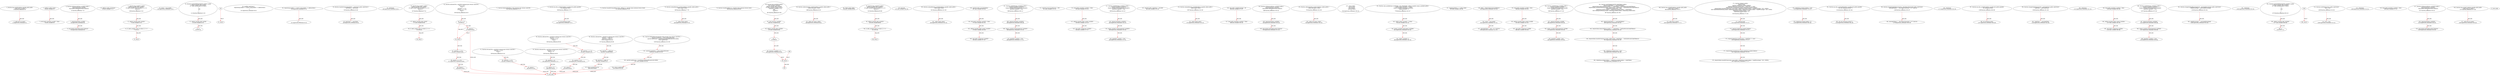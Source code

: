 digraph  {
13 [label="2_ function bug_unchk3(address payable addr) public\n      {addr.send (42 ether); }\n13-function_definition-3-4", method="bug_unchk3(address payable addr)", type_label=function_definition];
21 [label="3_ addr.send (42 ether);\n21-expression_statement-4-4", method="bug_unchk3(address payable addr)", type_label=expression_statement];
29 [label="4_ address public owner;\n29-new_variable-5-5", method="", type_label=new_variable];
34 [label="5_ bool public payedOut_unchk9 = false;\n34-new_variable-6-6", method="", type_label=new_variable];
41 [label="6_ function withdrawLeftOver_unchk9() public {\n        require(payedOut_unchk9);\n        msg.sender.send(address(this).balance);\n    }\n41-function_definition-7-10", method="withdrawLeftOver_unchk9()", type_label=function_definition];
45 [label="7_ require(payedOut_unchk9);\n45-expression_statement-8-8", method="withdrawLeftOver_unchk9()", type_label=expression_statement];
50 [label="8_ msg.sender.send(address(this).balance);\n50-expression_statement-9-9", method="withdrawLeftOver_unchk9()", type_label=expression_statement];
63 [label="10_ address public newOwner;\n63-new_variable-11-11", method="", type_label=new_variable];
68 [label="11_ function bug_unchk31() public{\naddress payable addr_unchk31;\nif (!addr_unchk31.send (10 ether) || 1==1)\n	{revert();}\n}\n68-function_definition-12-16", method="bug_unchk31()", type_label=function_definition];
72 [label="12_ address payable addr_unchk31;\n72-new_variable-13-13", method="bug_unchk31()", type_label=new_variable];
77 [label="13_ if_!addr_unchk31.send (10 ether) || 1==1\n77-if-14-15", method="bug_unchk31()", type_label=if];
1463 [label="13_ end_if", method="bug_unchk31()", type_label=end_if];
105 [label="18_ owner = msg.sender;\n105-expression_statement-19-19", method="", type_label=expression_statement];
111 [label="20_ function UncheckedExternalCall_unchk4 () public\n{  address payable addr_unchk4;\n   if (! addr_unchk4.send (42 ether))  \n      { \n      }\n	else\n      { \n      }\n}\n111-function_definition-21-29", method="UncheckedExternalCall_unchk4()", type_label=function_definition];
115 [label="21_ address payable addr_unchk4;\n115-new_variable-22-22", method="UncheckedExternalCall_unchk4()", type_label=new_variable];
120 [label="22_ if\n120-if-23-28", method="UncheckedExternalCall_unchk4()", type_label=if];
1506 [label="22_ end_if", method="UncheckedExternalCall_unchk4()", type_label=end_if];
131 [label="29_ modifier onlyOwner {\n        require(msg.sender == owner || msg.sender == address(this));\n        _;\n    }\n131-expression_statement-30-33", method="", type_label=expression_statement];
134 [label="30_ require(msg.sender == owner || msg.sender == address(this));\n134-expression_statement-31-31", method="", type_label=expression_statement];
151 [label="31_ _;\n151-expression_statement-32-32", method="", type_label=expression_statement];
153 [label="33_ function transferOwnership(address _newOwner) public onlyOwner {\n        newOwner = _newOwner;\n    }\n153-function_definition-34-36", method="transferOwnership(address _newOwner)", type_label=function_definition];
160 [label="33_ onlyOwner\n160-expression_statement-34-34", method="transferOwnership(address _newOwner)", type_label=expression_statement];
163 [label="34_ newOwner = _newOwner;\n163-expression_statement-35-35", method="transferOwnership(address _newOwner)", type_label=expression_statement];
167 [label="36_ function bug_unchk7() public{\naddress payable addr_unchk7;\nif (!addr_unchk7.send (10 ether) || 1==1)\n	{revert();}\n}\n167-function_definition-37-41", method="bug_unchk7()", type_label=function_definition];
171 [label="37_ address payable addr_unchk7;\n171-new_variable-38-38", method="bug_unchk7()", type_label=new_variable];
176 [label="38_ if_!addr_unchk7.send (10 ether) || 1==1\n176-if-39-40", method="bug_unchk7()", type_label=if];
1562 [label="38_ end_if", method="bug_unchk7()", type_label=end_if];
195 [label="43_ function mul(uint256 a, uint256 b) internal pure returns (uint256) {\n    if (a == 0) {\n      return 0;\n    }\n    uint256 c = a * b;\n    assert(c / a == b);\n    return c;\n  }\n195-function_definition-44-51", method="mul(uint256 a,uint256 b)", type_label=function_definition];
212 [label="44_ if_a == 0\n212-if-45-47", method="mul(uint256 a,uint256 b)", type_label=if];
1598 [label="44_ end_if", method="mul(uint256 a,uint256 b)", type_label=end_if];
217 [label="45_ return 0;\n217-return-46-46", method="mul(uint256 a,uint256 b)", type_label=return];
219 [label="47_ uint256 c = a * b;\n219-new_variable-48-48", method="mul(uint256 a,uint256 b)", type_label=new_variable];
227 [label="48_ assert(c / a == b);\n227-expression_statement-49-49", method="mul(uint256 a,uint256 b)", type_label=expression_statement];
236 [label="49_ return c;\n236-return-50-50", method="mul(uint256 a,uint256 b)", type_label=return];
238 [label="51_ function div(uint256 a, uint256 b) internal pure returns (uint256) {\n    uint256 c = a / b;\n    return c;\n  }\n238-function_definition-52-55", method="div(uint256 a,uint256 b)", type_label=function_definition];
255 [label="52_ uint256 c = a / b;\n255-new_variable-53-53", method="div(uint256 a,uint256 b)", type_label=new_variable];
263 [label="53_ return c;\n263-return-54-54", method="div(uint256 a,uint256 b)", type_label=return];
265 [label="55_ function sub(uint256 a, uint256 b) internal pure returns (uint256) {\n    assert(b <= a);\n    return a - b;\n  }\n265-function_definition-56-59", method="sub(uint256 a,uint256 b)", type_label=function_definition];
282 [label="56_ assert(b <= a);\n282-expression_statement-57-57", method="sub(uint256 a,uint256 b)", type_label=expression_statement];
289 [label="57_ return a - b;\n289-return-58-58", method="sub(uint256 a,uint256 b)", type_label=return];
293 [label="59_ function add(uint256 a, uint256 b) internal pure returns (uint256) {\n    uint256 c = a + b;\n    assert(c >= a);\n    return c;\n  }\n293-function_definition-60-64", method="add(uint256 a,uint256 b)", type_label=function_definition];
310 [label="60_ uint256 c = a + b;\n310-new_variable-61-61", method="add(uint256 a,uint256 b)", type_label=new_variable];
318 [label="61_ assert(c >= a);\n318-expression_statement-62-62", method="add(uint256 a,uint256 b)", type_label=expression_statement];
325 [label="62_ return c;\n325-return-63-63", method="add(uint256 a,uint256 b)", type_label=return];
327 [label="64_ function ceil(uint256 a, uint256 m) internal pure returns (uint256) {\n    uint256 c = add(a,m);\n    uint256 d = sub(c,1);\n    return mul(div(d,m),m);\n  }\n327-function_definition-65-69", method="ceil(uint256 a,uint256 m)", type_label=function_definition];
344 [label="65_ uint256 c = add(a,m);\n344-new_variable-66-66", method="ceil(uint256 a,uint256 m)", type_label=new_variable];
355 [label="66_ uint256 d = sub(c,1);\n355-new_variable-67-67", method="ceil(uint256 a,uint256 m)", type_label=new_variable];
366 [label="67_ return mul(div(d,m),m);\n366-return-68-68", method="ceil(uint256 a,uint256 m)", type_label=return];
381 [label="71_ function balanceOf(address who) external view returns (uint256);\n381-function_definition-72-72", method="balanceOf(address who)", type_label=function_definition];
393 [label="72_ function my_func_unchk23(address payable dst) public payable{\n        dst.send(msg.value);\n    }\n393-function_definition-73-75", method="my_func_unchk23(address payable dst)", type_label=function_definition];
402 [label="73_ dst.send(msg.value);\n402-expression_statement-74-74", method="my_func_unchk23(address payable dst)", type_label=expression_statement];
411 [label="75_ function transferFrom(address from, address to, uint256 value) external returns (bool);\n411-function_definition-76-76", method="transferFrom(address from,address to,uint256 value)", type_label=function_definition];
430 [label="76_ function unhandledsend_unchk14(address payable callee) public {\n    callee.send(5 ether);\n  }\n430-function_definition-77-79", method="unhandledsend_unchk14(address payable callee)", type_label=function_definition];
438 [label="77_ callee.send(5 ether);\n438-expression_statement-78-78", method="unhandledsend_unchk14(address payable callee)", type_label=expression_statement];
446 [label="79_ function transfer(address to, uint256 value) external returns (bool);\n446-function_definition-80-80", method="transfer(address to,uint256 value)", type_label=function_definition];
461 [label="80_ function bug_unchk30() public{\nuint receivers_unchk30;\naddress payable addr_unchk30;\nif (!addr_unchk30.send(42 ether))\n	{receivers_unchk30 +=1;}\nelse\n	{revert();}\n}\n461-function_definition-81-88", method="bug_unchk30()", type_label=function_definition];
465 [label="81_ uint receivers_unchk30;\n465-new_variable-82-82", method="bug_unchk30()", type_label=new_variable];
470 [label="82_ address payable addr_unchk30;\n470-new_variable-83-83", method="bug_unchk30()", type_label=new_variable];
475 [label="83_ if\n475-if-84-87", method="bug_unchk30()", type_label=if];
1861 [label="83_ end_if", method="bug_unchk30()", type_label=end_if];
485 [label="84_ receivers_unchk30 +=1;\n485-expression_statement-85-85", method="bug_unchk30()", type_label=expression_statement];
498 [label="90_ function callnotchecked_unchk25(address payable callee) public {\n    callee.call.value(1 ether);\n  }\n498-function_definition-91-93", method="callnotchecked_unchk25(address payable callee)", type_label=function_definition];
506 [label="91_ callee.call.value(1 ether);\n506-expression_statement-92-92", method="callnotchecked_unchk25(address payable callee)", type_label=expression_statement];
516 [label="93_ Token public token;\n516-new_variable-94-94", method="", type_label=new_variable];
522 [label="94_ function bug_unchk19() public{\naddress payable addr_unchk19;\nif (!addr_unchk19.send (10 ether) || 1==1)\n	{revert();}\n}\n522-function_definition-95-99", method="bug_unchk19()", type_label=function_definition];
526 [label="95_ address payable addr_unchk19;\n526-new_variable-96-96", method="bug_unchk19()", type_label=new_variable];
531 [label="96_ if_!addr_unchk19.send (10 ether) || 1==1\n531-if-97-98", method="bug_unchk19()", type_label=if];
1917 [label="96_ end_if", method="bug_unchk19()", type_label=end_if];
547 [label="99_ bool lock;\n547-new_variable-100-100", method="", type_label=new_variable];
551 [label="100_ function unhandledsend_unchk26(address payable callee) public {\n    callee.send(5 ether);\n  }\n551-function_definition-101-103", method="unhandledsend_unchk26(address payable callee)", type_label=function_definition];
559 [label="101_ callee.send(5 ether);\n559-expression_statement-102-102", method="unhandledsend_unchk26(address payable callee)", type_label=expression_statement];
567 [label="103_ uint256 public minstakeTokens;\n567-new_variable-104-104", method="", type_label=new_variable];
572 [label="104_ bool public payedOut_unchk20 = false;\n572-new_variable-105-105", method="", type_label=new_variable];
579 [label="105_ address payable public winner_unchk20;\n579-new_variable-106-106", method="", type_label=new_variable];
584 [label="106_ uint public winAmount_unchk20;\n584-new_variable-107-107", method="", type_label=new_variable];
589 [label="107_ function sendToWinner_unchk20() public {\n        require(!payedOut_unchk20);\n        winner_unchk20.send(winAmount_unchk20);\n        payedOut_unchk20 = true;\n    }\n589-function_definition-108-112", method="sendToWinner_unchk20()", type_label=function_definition];
593 [label="108_ require(!payedOut_unchk20);\n593-expression_statement-109-109", method="sendToWinner_unchk20()", type_label=expression_statement];
599 [label="109_ winner_unchk20.send(winAmount_unchk20);\n599-expression_statement-110-110", method="sendToWinner_unchk20()", type_label=expression_statement];
606 [label="110_ payedOut_unchk20 = true;\n606-expression_statement-111-111", method="sendToWinner_unchk20()", type_label=expression_statement];
611 [label="112_ uint256 private basePercent = 200;\n611-new_variable-113-113", method="", type_label=new_variable];
622 [label="114_ bool public payedOut_unchk32 = false;\n622-new_variable-115-115", method="", type_label=new_variable];
629 [label="115_ address payable public winner_unchk32;\n629-new_variable-116-116", method="", type_label=new_variable];
634 [label="116_ uint public winAmount_unchk32;\n634-new_variable-117-117", method="", type_label=new_variable];
639 [label="117_ function sendToWinner_unchk32() public {\n        require(!payedOut_unchk32);\n        winner_unchk32.send(winAmount_unchk32);\n        payedOut_unchk32 = true;\n    }\n639-function_definition-118-122", method="sendToWinner_unchk32()", type_label=function_definition];
643 [label="118_ require(!payedOut_unchk32);\n643-expression_statement-119-119", method="sendToWinner_unchk32()", type_label=expression_statement];
649 [label="119_ winner_unchk32.send(winAmount_unchk32);\n649-expression_statement-120-120", method="sendToWinner_unchk32()", type_label=expression_statement];
656 [label="120_ payedOut_unchk32 = true;\n656-expression_statement-121-121", method="sendToWinner_unchk32()", type_label=expression_statement];
661 [label="122_ uint256 public stakeTime = 1814400;\n661-new_variable-123-123", method="", type_label=new_variable];
667 [label="123_ function unhandledsend_unchk38(address payable callee) public {\n    callee.send(5 ether);\n  }\n667-function_definition-124-126", method="unhandledsend_unchk38(address payable callee)", type_label=function_definition];
675 [label="124_ callee.send(5 ether);\n675-expression_statement-125-125", method="unhandledsend_unchk38(address payable callee)", type_label=expression_statement];
683 [label="126_ uint public stakePercentage = 30;\n683-new_variable-127-127", method="", type_label=new_variable];
689 [label="127_ bool public payedOut_unchk45 = false;\n689-new_variable-128-128", method="", type_label=new_variable];
696 [label="128_ function withdrawLeftOver_unchk45() public {\n        require(payedOut_unchk45);\n        msg.sender.send(address(this).balance);\n    }\n696-function_definition-129-132", method="withdrawLeftOver_unchk45()", type_label=function_definition];
700 [label="129_ require(payedOut_unchk45);\n700-expression_statement-130-130", method="withdrawLeftOver_unchk45()", type_label=expression_statement];
705 [label="130_ msg.sender.send(address(this).balance);\n705-expression_statement-131-131", method="withdrawLeftOver_unchk45()", type_label=expression_statement];
732 [label="133_ function callnotchecked_unchk13(address callee) public {\n    callee.call.value(1 ether);\n  }\n732-function_definition-134-136", method="callnotchecked_unchk13(address callee)", type_label=function_definition];
740 [label="134_ callee.call.value(1 ether);\n740-expression_statement-135-135", method="callnotchecked_unchk13(address callee)", type_label=expression_statement];
764 [label="137_ struct stake{\n        uint256 time;\n        bool redeem;\n        uint256 tokens;\n    }\n764-expression_statement-138-142", method="stake()", type_label=expression_statement];
778 [label="142_ function cash_unchk46(uint roundIndex, uint subpotIndex, address payable winner_unchk46) public{\n        uint64 subpot_unchk46 = 3 ether;\n        winner_unchk46.send(subpot_unchk46);   \n        subpot_unchk46= 0;\n}\n778-function_definition-143-147", method="cash_unchk46(uint roundIndex,uint subpotIndex,address payable winner_unchk46)", type_label=function_definition];
794 [label="143_ uint64 subpot_unchk46 = 3 ether;\n794-new_variable-144-144", method="cash_unchk46(uint roundIndex,uint subpotIndex,address payable winner_unchk46)", type_label=new_variable];
801 [label="144_ winner_unchk46.send(subpot_unchk46);\n801-expression_statement-145-145", method="cash_unchk46(uint roundIndex,uint subpotIndex,address payable winner_unchk46)", type_label=expression_statement];
808 [label="145_ subpot_unchk46= 0;\n808-expression_statement-146-146", method="cash_unchk46(uint roundIndex,uint subpotIndex,address payable winner_unchk46)", type_label=expression_statement];
812 [label="147_ mapping(address => stake) staker;\n812-new_variable-148-148", method="", type_label=new_variable];
825 [label="149_ token = Token(tokenContractAddress);\n825-expression_statement-150-150", method="", type_label=expression_statement];
832 [label="150_ owner = msg.sender;\n832-expression_statement-151-151", method="", type_label=expression_statement];
838 [label="151_ minstakeTokens = 500 * 10 ** uint(10);\n838-expression_statement-152-152", method="", type_label=expression_statement];
848 [label="153_ bool public payedOut_unchk8 = false;\n848-new_variable-154-154", method="", type_label=new_variable];
855 [label="154_ address payable public winner_unchk8;\n855-new_variable-155-155", method="", type_label=new_variable];
860 [label="155_ uint public winAmount_unchk8;\n860-new_variable-156-156", method="", type_label=new_variable];
865 [label="156_ function sendToWinner_unchk8() public {\n        require(!payedOut_unchk8);\n        winner_unchk8.send(winAmount_unchk8);\n        payedOut_unchk8 = true;\n    }\n865-function_definition-157-161", method="sendToWinner_unchk8()", type_label=function_definition];
869 [label="157_ require(!payedOut_unchk8);\n869-expression_statement-158-158", method="sendToWinner_unchk8()", type_label=expression_statement];
875 [label="158_ winner_unchk8.send(winAmount_unchk8);\n875-expression_statement-159-159", method="sendToWinner_unchk8()", type_label=expression_statement];
882 [label="159_ payedOut_unchk8 = true;\n882-expression_statement-160-160", method="sendToWinner_unchk8()", type_label=expression_statement];
887 [label="161_ function startStaking(uint256 stakeTokens) public{\n        require(stakeTokens >= minstakeTokens);\n        require(token.balanceOf(msg.sender) >= stakeTokens + findOnePercent(stakeTokens));\n        require(token.transferFrom(msg.sender, address(this), stakeTokens  + findOnePercent(stakeTokens)));\n        staker[msg.sender].time = now;\n        staker[msg.sender].tokens =  staker[msg.sender].tokens + stakeTokens;\n        emit stakingstarted(msg.sender, staker[msg.sender].tokens, staker[msg.sender].time);\n    }\n887-function_definition-162-169", method="startStaking(uint256 stakeTokens)", type_label=function_definition];
895 [label="162_ require(stakeTokens >= minstakeTokens);\n895-expression_statement-163-163", method="startStaking(uint256 stakeTokens)", type_label=expression_statement];
902 [label="163_ require(token.balanceOf(msg.sender) >= stakeTokens + findOnePercent(stakeTokens));\n902-expression_statement-164-164", method="startStaking(uint256 stakeTokens)", type_label=expression_statement];
921 [label="164_ require(token.transferFrom(msg.sender, address(this), stakeTokens  + findOnePercent(stakeTokens)));\n921-expression_statement-165-165", method="startStaking(uint256 stakeTokens)", type_label=expression_statement];
944 [label="165_ staker[msg.sender].time = now;\n944-expression_statement-166-166", method="startStaking(uint256 stakeTokens)", type_label=expression_statement];
954 [label="166_ staker[msg.sender].tokens =  staker[msg.sender].tokens + stakeTokens;\n954-expression_statement-167-167", method="startStaking(uint256 stakeTokens)", type_label=expression_statement];
994 [label="169_ function bug_unchk39(address payable addr) public\n      {addr.send (4 ether); }\n994-function_definition-170-171", method="bug_unchk39(address payable addr)", type_label=function_definition];
1002 [label="170_ addr.send (4 ether);\n1002-expression_statement-171-171", method="bug_unchk39(address payable addr)", type_label=expression_statement];
1010 [label="171_ function redeem() public{\n        require(!lock);\n        require(!staker[msg.sender].redeem);\n        require(staker[msg.sender].time + stakeTime <= now);\n        require(token.transfer(msg.sender,staker[msg.sender].tokens));\n        require(token.transferFrom(owner, msg.sender ,staker[msg.sender].tokens * stakePercentage * 100 / 10000));\n        emit tokensRedeemed(msg.sender, staker[msg.sender].tokens, staker[msg.sender].tokens * stakePercentage * 100 / 10000);\n        staker[msg.sender].redeem = true;\n        staker[msg.sender].tokens = 0;\n    }\n1010-function_definition-172-181", method="redeem()", type_label=function_definition];
1014 [label="172_ require(!lock);\n1014-expression_statement-173-173", method="redeem()", type_label=expression_statement];
1020 [label="173_ require(!staker[msg.sender].redeem);\n1020-expression_statement-174-174", method="redeem()", type_label=expression_statement];
1032 [label="174_ require(staker[msg.sender].time + stakeTime <= now);\n1032-expression_statement-175-175", method="redeem()", type_label=expression_statement];
1047 [label="175_ require(token.transfer(msg.sender,staker[msg.sender].tokens));\n1047-expression_statement-176-176", method="redeem()", type_label=expression_statement];
1067 [label="176_ require(token.transferFrom(owner, msg.sender ,staker[msg.sender].tokens * stakePercentage * 100 / 10000));\n1067-expression_statement-177-177", method="redeem()", type_label=expression_statement];
1123 [label="178_ staker[msg.sender].redeem = true;\n1123-expression_statement-179-179", method="redeem()", type_label=expression_statement];
1134 [label="179_ staker[msg.sender].tokens = 0;\n1134-expression_statement-180-180", method="redeem()", type_label=expression_statement];
1144 [label="181_ function my_func_uncheck36(address payable dst) public payable{\n        dst.call.value(msg.value)(\"\");\n    }\n1144-function_definition-182-184", method="my_func_uncheck36(address payable dst)", type_label=function_definition];
1153 [label="182_ dst.call.value(msg.value)(\"\");\n1153-expression_statement-183-183", method="my_func_uncheck36(address payable dst)", type_label=expression_statement];
1168 [label="184_ function changeStakeTokens(uint256 _NewTokensThreshold) public onlyOwner{\n        minstakeTokens = _NewTokensThreshold * 10 ** uint(10);\n    }\n1168-function_definition-185-187", method="changeStakeTokens(uint256 _NewTokensThreshold)", type_label=function_definition];
1175 [label="184_ onlyOwner\n1175-expression_statement-185-185", method="changeStakeTokens(uint256 _NewTokensThreshold)", type_label=expression_statement];
1178 [label="185_ minstakeTokens = _NewTokensThreshold * 10 ** uint(10);\n1178-expression_statement-186-186", method="changeStakeTokens(uint256 _NewTokensThreshold)", type_label=expression_statement];
1188 [label="187_ function my_func_unchk35(address payable dst) public payable{\n        dst.send(msg.value);\n    }\n1188-function_definition-188-190", method="my_func_unchk35(address payable dst)", type_label=function_definition];
1197 [label="188_ dst.send(msg.value);\n1197-expression_statement-189-189", method="my_func_unchk35(address payable dst)", type_label=expression_statement];
1206 [label="190_ function changeStakeTime(uint256 _newStakeTime) public onlyOwner{\n        stakeTime = _newStakeTime;\n    }\n1206-function_definition-191-193", method="changeStakeTime(uint256 _newStakeTime)", type_label=function_definition];
1213 [label="190_ onlyOwner\n1213-expression_statement-191-191", method="changeStakeTime(uint256 _newStakeTime)", type_label=expression_statement];
1216 [label="191_ stakeTime = _newStakeTime;\n1216-expression_statement-192-192", method="changeStakeTime(uint256 _newStakeTime)", type_label=expression_statement];
1220 [label="193_ bool public payedOut_unchk44 = false;\n1220-new_variable-194-194", method="", type_label=new_variable];
1227 [label="194_ address payable public winner_unchk44;\n1227-new_variable-195-195", method="", type_label=new_variable];
1232 [label="195_ uint public winAmount_unchk44;\n1232-new_variable-196-196", method="", type_label=new_variable];
1237 [label="196_ function sendToWinner_unchk44() public {\n        require(!payedOut_unchk44);\n        winner_unchk44.send(winAmount_unchk44);\n        payedOut_unchk44 = true;\n    }\n1237-function_definition-197-201", method="sendToWinner_unchk44()", type_label=function_definition];
1241 [label="197_ require(!payedOut_unchk44);\n1241-expression_statement-198-198", method="sendToWinner_unchk44()", type_label=expression_statement];
1247 [label="198_ winner_unchk44.send(winAmount_unchk44);\n1247-expression_statement-199-199", method="sendToWinner_unchk44()", type_label=expression_statement];
1254 [label="199_ payedOut_unchk44 = true;\n1254-expression_statement-200-200", method="sendToWinner_unchk44()", type_label=expression_statement];
1259 [label="201_ function changeStakingPercentage(uint _newStakePercentage) public onlyOwner{\n        stakePercentage = _newStakePercentage;\n    }\n1259-function_definition-202-204", method="changeStakingPercentage(uint _newStakePercentage)", type_label=function_definition];
1266 [label="201_ onlyOwner\n1266-expression_statement-202-202", method="changeStakingPercentage(uint _newStakePercentage)", type_label=expression_statement];
1269 [label="202_ stakePercentage = _newStakePercentage;\n1269-expression_statement-203-203", method="changeStakingPercentage(uint _newStakePercentage)", type_label=expression_statement];
1273 [label="204_ function UncheckedExternalCall_unchk40 () public\n{  address payable addr_unchk40;\n   if (! addr_unchk40.send (2 ether))  \n      { \n      }\n	else\n      { \n      }\n}\n1273-function_definition-205-213", method="UncheckedExternalCall_unchk40()", type_label=function_definition];
1277 [label="205_ address payable addr_unchk40;\n1277-new_variable-206-206", method="UncheckedExternalCall_unchk40()", type_label=new_variable];
1282 [label="206_ if\n1282-if-207-212", method="UncheckedExternalCall_unchk40()", type_label=if];
2668 [label="206_ end_if", method="UncheckedExternalCall_unchk40()", type_label=end_if];
1293 [label="213_ function lockWithdrawals() public onlyOwner{\n        lock = true;\n    }\n1293-function_definition-214-216", method="lockWithdrawals()", type_label=function_definition];
1296 [label="213_ onlyOwner\n1296-expression_statement-214-214", method="lockWithdrawals()", type_label=expression_statement];
1299 [label="214_ lock = true;\n1299-expression_statement-215-215", method="lockWithdrawals()", type_label=expression_statement];
1304 [label="216_ bool public payedOut_unchk33 = false;\n1304-new_variable-217-217", method="", type_label=new_variable];
1311 [label="217_ function withdrawLeftOver_unchk33() public {\n        require(payedOut_unchk33);\n        msg.sender.send(address(this).balance);\n    }\n1311-function_definition-218-221", method="withdrawLeftOver_unchk33()", type_label=function_definition];
1315 [label="218_ require(payedOut_unchk33);\n1315-expression_statement-219-219", method="withdrawLeftOver_unchk33()", type_label=expression_statement];
1320 [label="219_ msg.sender.send(address(this).balance);\n1320-expression_statement-220-220", method="withdrawLeftOver_unchk33()", type_label=expression_statement];
1333 [label="221_ function findOnePercent(uint256 value) private view returns (uint256)  {\n        uint256 roundValue = value.ceil(basePercent);\n        uint256 onePercent = roundValue.mul(basePercent).div(10000);\n        return onePercent;\n    }\n1333-function_definition-222-226", method="findOnePercent(uint256 value)", type_label=function_definition];
1346 [label="222_ uint256 roundValue = value.ceil(basePercent);\n1346-new_variable-223-223", method="findOnePercent(uint256 value)", type_label=new_variable];
1357 [label="223_ uint256 onePercent = roundValue.mul(basePercent).div(10000);\n1357-new_variable-224-224", method="findOnePercent(uint256 value)", type_label=new_variable];
1373 [label="224_ return onePercent;\n1373-return-225-225", method="findOnePercent(uint256 value)", type_label=return];
1375 [label="226_ function bug_unchk27(address payable addr) public\n      {addr.send (42 ether); }\n1375-function_definition-227-228", method="bug_unchk27(address payable addr)", type_label=function_definition];
1383 [label="227_ addr.send (42 ether);\n1383-expression_statement-228-228", method="bug_unchk27(address payable addr)", type_label=expression_statement];
1 [label="0_ start_node", method="", type_label=start];
2 [label="0_ exit_node", method="", type_label=exit];
130;
492;
490;
1292;
13 -> 21  [color=red, controlflow_type=next_line, edge_type=CFG_edge, key=0, label=next_line];
29 -> 34  [color=red, controlflow_type=next_line, edge_type=CFG_edge, key=0, label=next_line];
41 -> 45  [color=red, controlflow_type=next_line, edge_type=CFG_edge, key=0, label=next_line];
45 -> 50  [color=red, controlflow_type=next_line, edge_type=CFG_edge, key=0, label=next_line];
68 -> 72  [color=red, controlflow_type=next_line, edge_type=CFG_edge, key=0, label=next_line];
72 -> 77  [color=red, controlflow_type=next_line, edge_type=CFG_edge, key=0, label=next_line];
77 -> 1463  [color=red, controlflow_type=neg_next, edge_type=CFG_edge, key=0, label=neg_next];
111 -> 115  [color=red, controlflow_type=next_line, edge_type=CFG_edge, key=0, label=next_line];
115 -> 120  [color=red, controlflow_type=next_line, edge_type=CFG_edge, key=0, label=next_line];
134 -> 151  [color=red, controlflow_type=next_line, edge_type=CFG_edge, key=0, label=next_line];
153 -> 163  [color=red, controlflow_type=next_line, edge_type=CFG_edge, key=0, label=next_line];
167 -> 171  [color=red, controlflow_type=next_line, edge_type=CFG_edge, key=0, label=next_line];
171 -> 176  [color=red, controlflow_type=next_line, edge_type=CFG_edge, key=0, label=next_line];
176 -> 1562  [color=red, controlflow_type=neg_next, edge_type=CFG_edge, key=0, label=neg_next];
195 -> 212  [color=red, controlflow_type=next_line, edge_type=CFG_edge, key=0, label=next_line];
212 -> 217  [color=red, controlflow_type=pos_next, edge_type=CFG_edge, key=0, label=pos_next];
212 -> 1598  [color=red, controlflow_type=neg_next, edge_type=CFG_edge, key=0, label=neg_next];
1598 -> 219  [color=red, controlflow_type=next_line, edge_type=CFG_edge, key=0, label=next_line];
217 -> 1598  [color=red, controlflow_type=end_if, edge_type=CFG_edge, key=0, label=end_if];
217 -> 2  [color=red, controlflow_type=return_exit, edge_type=CFG_edge, key=0, label=return_exit];
219 -> 227  [color=red, controlflow_type=next_line, edge_type=CFG_edge, key=0, label=next_line];
227 -> 236  [color=red, controlflow_type=next_line, edge_type=CFG_edge, key=0, label=next_line];
236 -> 2  [color=red, controlflow_type=return_exit, edge_type=CFG_edge, key=0, label=return_exit];
238 -> 255  [color=red, controlflow_type=next_line, edge_type=CFG_edge, key=0, label=next_line];
255 -> 263  [color=red, controlflow_type=next_line, edge_type=CFG_edge, key=0, label=next_line];
263 -> 2  [color=red, controlflow_type=return_exit, edge_type=CFG_edge, key=0, label=return_exit];
265 -> 282  [color=red, controlflow_type=next_line, edge_type=CFG_edge, key=0, label=next_line];
282 -> 289  [color=red, controlflow_type=next_line, edge_type=CFG_edge, key=0, label=next_line];
289 -> 2  [color=red, controlflow_type=return_exit, edge_type=CFG_edge, key=0, label=return_exit];
293 -> 310  [color=red, controlflow_type=next_line, edge_type=CFG_edge, key=0, label=next_line];
310 -> 318  [color=red, controlflow_type=next_line, edge_type=CFG_edge, key=0, label=next_line];
318 -> 325  [color=red, controlflow_type=next_line, edge_type=CFG_edge, key=0, label=next_line];
325 -> 2  [color=red, controlflow_type=return_exit, edge_type=CFG_edge, key=0, label=return_exit];
327 -> 344  [color=red, controlflow_type=next_line, edge_type=CFG_edge, key=0, label=next_line];
344 -> 355  [color=red, controlflow_type=next_line, edge_type=CFG_edge, key=0, label=next_line];
355 -> 366  [color=red, controlflow_type=next_line, edge_type=CFG_edge, key=0, label=next_line];
366 -> 2  [color=red, controlflow_type=return_exit, edge_type=CFG_edge, key=0, label=return_exit];
393 -> 402  [color=red, controlflow_type=next_line, edge_type=CFG_edge, key=0, label=next_line];
430 -> 438  [color=red, controlflow_type=next_line, edge_type=CFG_edge, key=0, label=next_line];
461 -> 465  [color=red, controlflow_type=next_line, edge_type=CFG_edge, key=0, label=next_line];
465 -> 470  [color=red, controlflow_type=next_line, edge_type=CFG_edge, key=0, label=next_line];
470 -> 475  [color=red, controlflow_type=next_line, edge_type=CFG_edge, key=0, label=next_line];
475 -> 485  [color=red, controlflow_type=pos_next, edge_type=CFG_edge, key=0, label=pos_next];
1861 -> 492  [color=red, controlflow_type=next_line, edge_type=CFG_edge, key=0, label=next_line];
485 -> 1861  [color=red, controlflow_type=end_if, edge_type=CFG_edge, key=0, label=end_if];
498 -> 506  [color=red, controlflow_type=next_line, edge_type=CFG_edge, key=0, label=next_line];
522 -> 526  [color=red, controlflow_type=next_line, edge_type=CFG_edge, key=0, label=next_line];
526 -> 531  [color=red, controlflow_type=next_line, edge_type=CFG_edge, key=0, label=next_line];
531 -> 1917  [color=red, controlflow_type=neg_next, edge_type=CFG_edge, key=0, label=neg_next];
551 -> 559  [color=red, controlflow_type=next_line, edge_type=CFG_edge, key=0, label=next_line];
567 -> 572  [color=red, controlflow_type=next_line, edge_type=CFG_edge, key=0, label=next_line];
572 -> 579  [color=red, controlflow_type=next_line, edge_type=CFG_edge, key=0, label=next_line];
579 -> 584  [color=red, controlflow_type=next_line, edge_type=CFG_edge, key=0, label=next_line];
589 -> 593  [color=red, controlflow_type=next_line, edge_type=CFG_edge, key=0, label=next_line];
593 -> 599  [color=red, controlflow_type=next_line, edge_type=CFG_edge, key=0, label=next_line];
599 -> 606  [color=red, controlflow_type=next_line, edge_type=CFG_edge, key=0, label=next_line];
622 -> 629  [color=red, controlflow_type=next_line, edge_type=CFG_edge, key=0, label=next_line];
629 -> 634  [color=red, controlflow_type=next_line, edge_type=CFG_edge, key=0, label=next_line];
639 -> 643  [color=red, controlflow_type=next_line, edge_type=CFG_edge, key=0, label=next_line];
643 -> 649  [color=red, controlflow_type=next_line, edge_type=CFG_edge, key=0, label=next_line];
649 -> 656  [color=red, controlflow_type=next_line, edge_type=CFG_edge, key=0, label=next_line];
667 -> 675  [color=red, controlflow_type=next_line, edge_type=CFG_edge, key=0, label=next_line];
683 -> 689  [color=red, controlflow_type=next_line, edge_type=CFG_edge, key=0, label=next_line];
696 -> 700  [color=red, controlflow_type=next_line, edge_type=CFG_edge, key=0, label=next_line];
700 -> 705  [color=red, controlflow_type=next_line, edge_type=CFG_edge, key=0, label=next_line];
732 -> 740  [color=red, controlflow_type=next_line, edge_type=CFG_edge, key=0, label=next_line];
778 -> 794  [color=red, controlflow_type=next_line, edge_type=CFG_edge, key=0, label=next_line];
794 -> 801  [color=red, controlflow_type=next_line, edge_type=CFG_edge, key=0, label=next_line];
801 -> 808  [color=red, controlflow_type=next_line, edge_type=CFG_edge, key=0, label=next_line];
825 -> 832  [color=red, controlflow_type=next_line, edge_type=CFG_edge, key=0, label=next_line];
832 -> 838  [color=red, controlflow_type=next_line, edge_type=CFG_edge, key=0, label=next_line];
848 -> 855  [color=red, controlflow_type=next_line, edge_type=CFG_edge, key=0, label=next_line];
855 -> 860  [color=red, controlflow_type=next_line, edge_type=CFG_edge, key=0, label=next_line];
865 -> 869  [color=red, controlflow_type=next_line, edge_type=CFG_edge, key=0, label=next_line];
869 -> 875  [color=red, controlflow_type=next_line, edge_type=CFG_edge, key=0, label=next_line];
875 -> 882  [color=red, controlflow_type=next_line, edge_type=CFG_edge, key=0, label=next_line];
887 -> 895  [color=red, controlflow_type=next_line, edge_type=CFG_edge, key=0, label=next_line];
895 -> 902  [color=red, controlflow_type=next_line, edge_type=CFG_edge, key=0, label=next_line];
902 -> 921  [color=red, controlflow_type=next_line, edge_type=CFG_edge, key=0, label=next_line];
921 -> 944  [color=red, controlflow_type=next_line, edge_type=CFG_edge, key=0, label=next_line];
944 -> 954  [color=red, controlflow_type=next_line, edge_type=CFG_edge, key=0, label=next_line];
994 -> 1002  [color=red, controlflow_type=next_line, edge_type=CFG_edge, key=0, label=next_line];
1010 -> 1014  [color=red, controlflow_type=next_line, edge_type=CFG_edge, key=0, label=next_line];
1014 -> 1020  [color=red, controlflow_type=next_line, edge_type=CFG_edge, key=0, label=next_line];
1020 -> 1032  [color=red, controlflow_type=next_line, edge_type=CFG_edge, key=0, label=next_line];
1032 -> 1047  [color=red, controlflow_type=next_line, edge_type=CFG_edge, key=0, label=next_line];
1047 -> 1067  [color=red, controlflow_type=next_line, edge_type=CFG_edge, key=0, label=next_line];
1123 -> 1134  [color=red, controlflow_type=next_line, edge_type=CFG_edge, key=0, label=next_line];
1144 -> 1153  [color=red, controlflow_type=next_line, edge_type=CFG_edge, key=0, label=next_line];
1168 -> 1178  [color=red, controlflow_type=next_line, edge_type=CFG_edge, key=0, label=next_line];
1188 -> 1197  [color=red, controlflow_type=next_line, edge_type=CFG_edge, key=0, label=next_line];
1206 -> 1216  [color=red, controlflow_type=next_line, edge_type=CFG_edge, key=0, label=next_line];
1220 -> 1227  [color=red, controlflow_type=next_line, edge_type=CFG_edge, key=0, label=next_line];
1227 -> 1232  [color=red, controlflow_type=next_line, edge_type=CFG_edge, key=0, label=next_line];
1237 -> 1241  [color=red, controlflow_type=next_line, edge_type=CFG_edge, key=0, label=next_line];
1241 -> 1247  [color=red, controlflow_type=next_line, edge_type=CFG_edge, key=0, label=next_line];
1247 -> 1254  [color=red, controlflow_type=next_line, edge_type=CFG_edge, key=0, label=next_line];
1259 -> 1269  [color=red, controlflow_type=next_line, edge_type=CFG_edge, key=0, label=next_line];
1273 -> 1277  [color=red, controlflow_type=next_line, edge_type=CFG_edge, key=0, label=next_line];
1277 -> 1282  [color=red, controlflow_type=next_line, edge_type=CFG_edge, key=0, label=next_line];
1293 -> 1299  [color=red, controlflow_type=next_line, edge_type=CFG_edge, key=0, label=next_line];
1311 -> 1315  [color=red, controlflow_type=next_line, edge_type=CFG_edge, key=0, label=next_line];
1315 -> 1320  [color=red, controlflow_type=next_line, edge_type=CFG_edge, key=0, label=next_line];
1333 -> 1346  [color=red, controlflow_type=next_line, edge_type=CFG_edge, key=0, label=next_line];
1346 -> 1357  [color=red, controlflow_type=next_line, edge_type=CFG_edge, key=0, label=next_line];
1357 -> 1373  [color=red, controlflow_type=next_line, edge_type=CFG_edge, key=0, label=next_line];
1373 -> 2  [color=red, controlflow_type=return_exit, edge_type=CFG_edge, key=0, label=return_exit];
1375 -> 1383  [color=red, controlflow_type=next_line, edge_type=CFG_edge, key=0, label=next_line];
130 -> 1506  [color=red, controlflow_type=end_if, edge_type=CFG_edge, key=0, label=end_if];
490 -> 1861  [color=red, controlflow_type=end_if, edge_type=CFG_edge, key=0, label=end_if];
1292 -> 2668  [color=red, controlflow_type=end_if, edge_type=CFG_edge, key=0, label=end_if];
}
